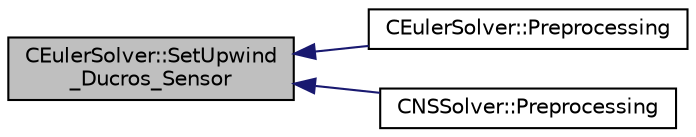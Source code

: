 digraph "CEulerSolver::SetUpwind_Ducros_Sensor"
{
  edge [fontname="Helvetica",fontsize="10",labelfontname="Helvetica",labelfontsize="10"];
  node [fontname="Helvetica",fontsize="10",shape=record];
  rankdir="LR";
  Node4150 [label="CEulerSolver::SetUpwind\l_Ducros_Sensor",height=0.2,width=0.4,color="black", fillcolor="grey75", style="filled", fontcolor="black"];
  Node4150 -> Node4151 [dir="back",color="midnightblue",fontsize="10",style="solid",fontname="Helvetica"];
  Node4151 [label="CEulerSolver::Preprocessing",height=0.2,width=0.4,color="black", fillcolor="white", style="filled",URL="$class_c_euler_solver.html#a8b89e1bfce33284c2d8f5f00f82f3f3f",tooltip="Compute primitive variables and their gradients. "];
  Node4150 -> Node4152 [dir="back",color="midnightblue",fontsize="10",style="solid",fontname="Helvetica"];
  Node4152 [label="CNSSolver::Preprocessing",height=0.2,width=0.4,color="black", fillcolor="white", style="filled",URL="$class_c_n_s_solver.html#a028c83d18cf8520dff2f9628d8a04e4b",tooltip="Restart residual and compute gradients. "];
}
